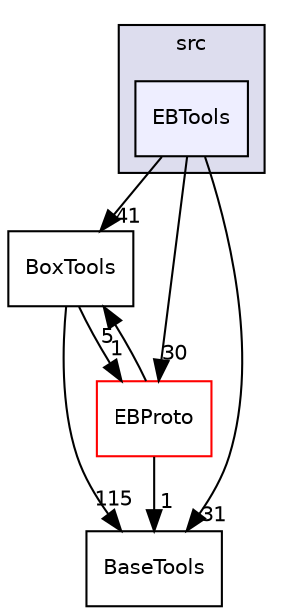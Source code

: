 digraph "EBTools" {
  compound=true
  node [ fontsize="10", fontname="Helvetica"];
  edge [ labelfontsize="10", labelfontname="Helvetica"];
  subgraph clusterdir_68267d1309a1af8e8297ef4c3efbcdba {
    graph [ bgcolor="#ddddee", pencolor="black", label="src" fontname="Helvetica", fontsize="10", URL="dir_68267d1309a1af8e8297ef4c3efbcdba.html"]
  dir_469d873b4af5632be2aecfd4f0436963 [shape=box, label="EBTools", style="filled", fillcolor="#eeeeff", pencolor="black", URL="dir_469d873b4af5632be2aecfd4f0436963.html"];
  }
  dir_fed316ab17bc95342959389c6cfba126 [shape=box label="BoxTools" URL="dir_fed316ab17bc95342959389c6cfba126.html"];
  dir_8770f64541b318d49b694ffa097d90bc [shape=box label="BaseTools" URL="dir_8770f64541b318d49b694ffa097d90bc.html"];
  dir_e1cc3c6079e57895d94835e7dbcaa9b5 [shape=box label="EBProto" fillcolor="white" style="filled" color="red" URL="dir_e1cc3c6079e57895d94835e7dbcaa9b5.html"];
  dir_fed316ab17bc95342959389c6cfba126->dir_8770f64541b318d49b694ffa097d90bc [headlabel="115", labeldistance=1.5 headhref="dir_000002_000003.html"];
  dir_fed316ab17bc95342959389c6cfba126->dir_e1cc3c6079e57895d94835e7dbcaa9b5 [headlabel="1", labeldistance=1.5 headhref="dir_000002_000007.html"];
  dir_469d873b4af5632be2aecfd4f0436963->dir_fed316ab17bc95342959389c6cfba126 [headlabel="41", labeldistance=1.5 headhref="dir_000004_000002.html"];
  dir_469d873b4af5632be2aecfd4f0436963->dir_8770f64541b318d49b694ffa097d90bc [headlabel="31", labeldistance=1.5 headhref="dir_000004_000003.html"];
  dir_469d873b4af5632be2aecfd4f0436963->dir_e1cc3c6079e57895d94835e7dbcaa9b5 [headlabel="30", labeldistance=1.5 headhref="dir_000004_000007.html"];
  dir_e1cc3c6079e57895d94835e7dbcaa9b5->dir_fed316ab17bc95342959389c6cfba126 [headlabel="5", labeldistance=1.5 headhref="dir_000007_000002.html"];
  dir_e1cc3c6079e57895d94835e7dbcaa9b5->dir_8770f64541b318d49b694ffa097d90bc [headlabel="1", labeldistance=1.5 headhref="dir_000007_000003.html"];
}
